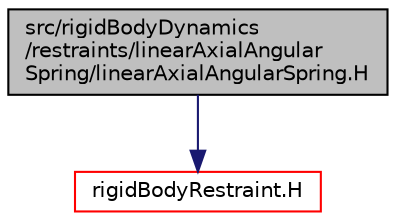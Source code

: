 digraph "src/rigidBodyDynamics/restraints/linearAxialAngularSpring/linearAxialAngularSpring.H"
{
  bgcolor="transparent";
  edge [fontname="Helvetica",fontsize="10",labelfontname="Helvetica",labelfontsize="10"];
  node [fontname="Helvetica",fontsize="10",shape=record];
  Node1 [label="src/rigidBodyDynamics\l/restraints/linearAxialAngular\lSpring/linearAxialAngularSpring.H",height=0.2,width=0.4,color="black", fillcolor="grey75", style="filled", fontcolor="black"];
  Node1 -> Node2 [color="midnightblue",fontsize="10",style="solid",fontname="Helvetica"];
  Node2 [label="rigidBodyRestraint.H",height=0.2,width=0.4,color="red",URL="$a09832.html"];
}
